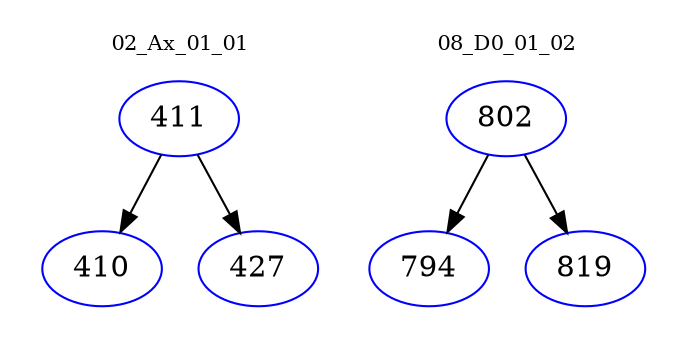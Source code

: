 digraph{
subgraph cluster_0 {
color = white
label = "02_Ax_01_01";
fontsize=10;
T0_411 [label="411", color="blue"]
T0_411 -> T0_410 [color="black"]
T0_410 [label="410", color="blue"]
T0_411 -> T0_427 [color="black"]
T0_427 [label="427", color="blue"]
}
subgraph cluster_1 {
color = white
label = "08_D0_01_02";
fontsize=10;
T1_802 [label="802", color="blue"]
T1_802 -> T1_794 [color="black"]
T1_794 [label="794", color="blue"]
T1_802 -> T1_819 [color="black"]
T1_819 [label="819", color="blue"]
}
}

